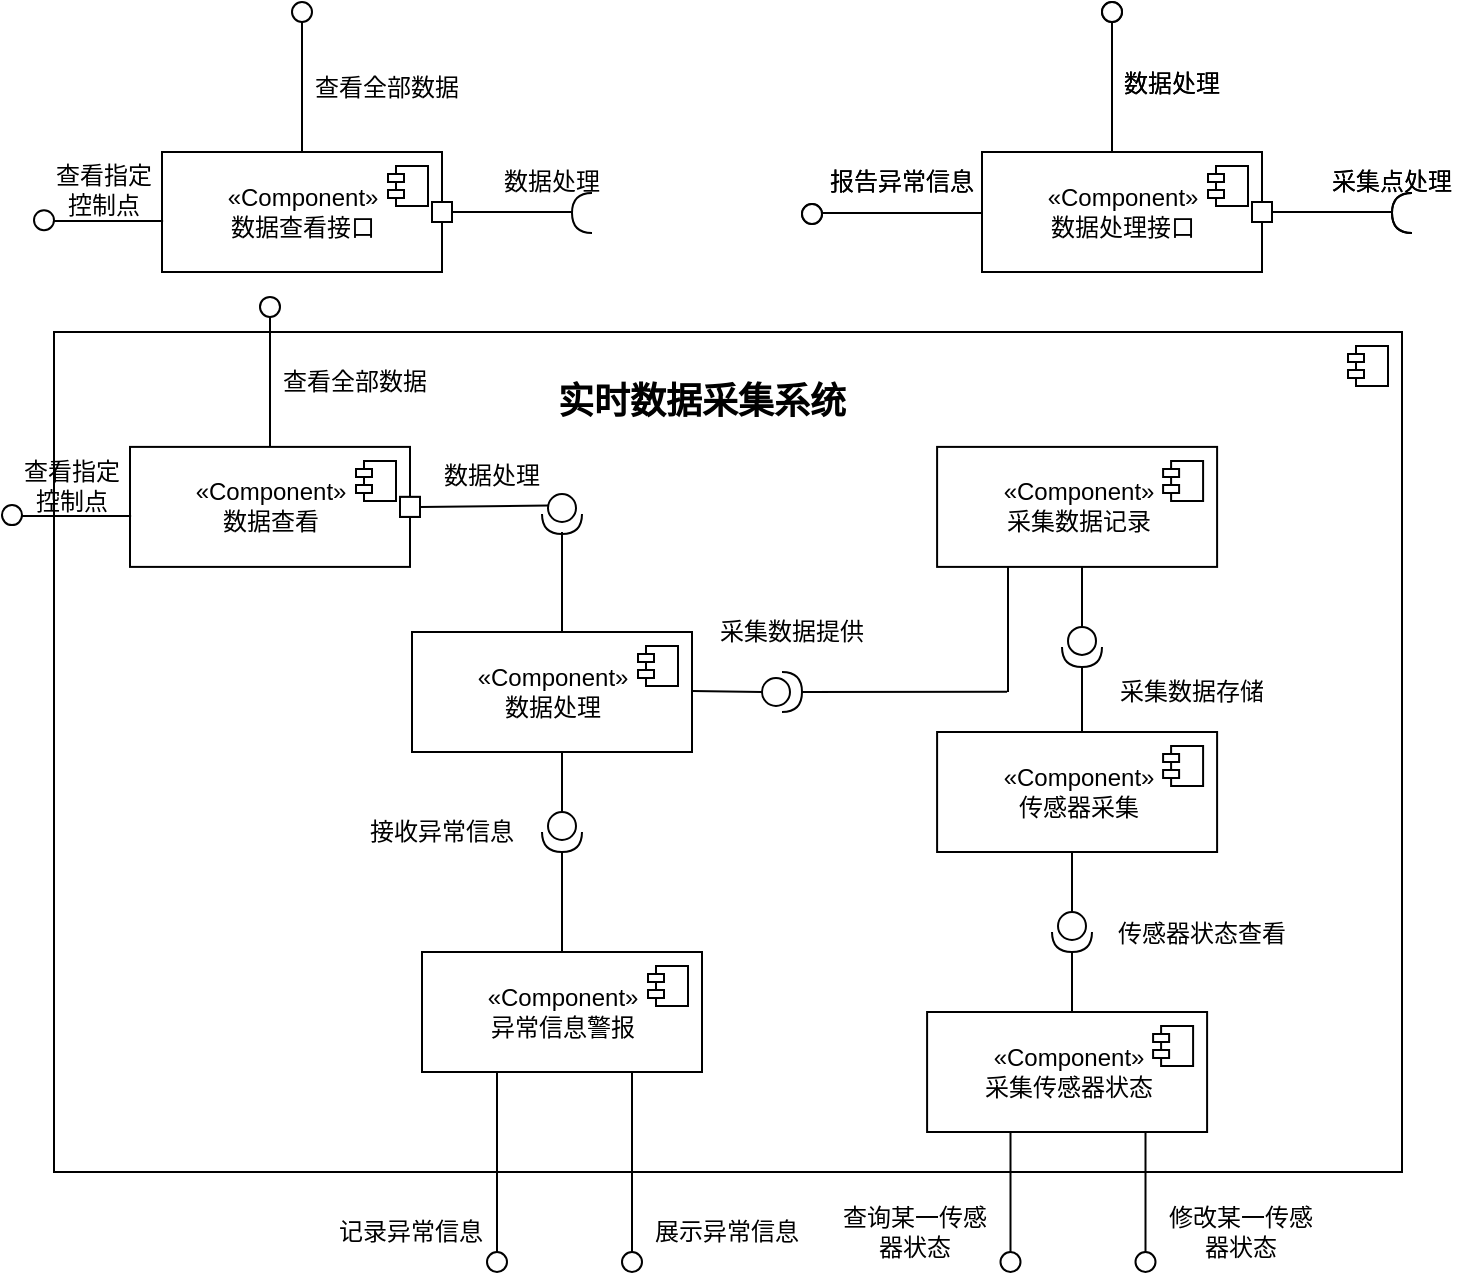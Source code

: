 <mxfile version="14.2.4" type="github">
  <diagram id="C5RBs43oDa-KdzZeNtuy" name="Page-1">
    <mxGraphModel dx="1250" dy="547" grid="1" gridSize="10" guides="1" tooltips="1" connect="1" arrows="1" fold="1" page="1" pageScale="1" pageWidth="827" pageHeight="1169" math="0" shadow="0">
      <root>
        <mxCell id="WIyWlLk6GJQsqaUBKTNV-0" />
        <mxCell id="WIyWlLk6GJQsqaUBKTNV-1" parent="WIyWlLk6GJQsqaUBKTNV-0" />
        <mxCell id="pySExn_BdIesOUWfmP66-116" value="" style="line;strokeWidth=1;direction=south;html=1;rotation=-90;" parent="WIyWlLk6GJQsqaUBKTNV-1" vertex="1">
          <mxGeometry x="467.55" y="348.45" width="10" height="84" as="geometry" />
        </mxCell>
        <mxCell id="pySExn_BdIesOUWfmP66-117" value="报告异常信息" style="text;html=1;strokeColor=none;fillColor=none;align=center;verticalAlign=middle;whiteSpace=wrap;rounded=0;" parent="WIyWlLk6GJQsqaUBKTNV-1" vertex="1">
          <mxGeometry x="430" y="365" width="80" height="20" as="geometry" />
        </mxCell>
        <mxCell id="pySExn_BdIesOUWfmP66-128" value="" style="ellipse;whiteSpace=wrap;html=1;aspect=fixed;" parent="WIyWlLk6GJQsqaUBKTNV-1" vertex="1">
          <mxGeometry x="420" y="386" width="10" height="10" as="geometry" />
        </mxCell>
        <mxCell id="pySExn_BdIesOUWfmP66-136" value="&lt;div&gt;«Component»&lt;/div&gt;&lt;div&gt;数据处理接口&lt;/div&gt;" style="html=1;dropTarget=0;" parent="WIyWlLk6GJQsqaUBKTNV-1" vertex="1">
          <mxGeometry x="510" y="360" width="140" height="60" as="geometry" />
        </mxCell>
        <mxCell id="pySExn_BdIesOUWfmP66-137" value="" style="shape=module;jettyWidth=8;jettyHeight=4;" parent="pySExn_BdIesOUWfmP66-136" vertex="1">
          <mxGeometry x="1" width="20" height="20" relative="1" as="geometry">
            <mxPoint x="-27" y="7" as="offset" />
          </mxGeometry>
        </mxCell>
        <mxCell id="pySExn_BdIesOUWfmP66-139" value="" style="rounded=0;orthogonalLoop=1;jettySize=auto;html=1;endArrow=none;endFill=0;exitX=1;exitY=0.5;exitDx=0;exitDy=0;" parent="WIyWlLk6GJQsqaUBKTNV-1" source="pySExn_BdIesOUWfmP66-148" edge="1">
          <mxGeometry relative="1" as="geometry">
            <mxPoint x="700" y="390" as="sourcePoint" />
            <mxPoint x="715" y="390" as="targetPoint" />
          </mxGeometry>
        </mxCell>
        <mxCell id="pySExn_BdIesOUWfmP66-144" value="" style="ellipse;whiteSpace=wrap;html=1;aspect=fixed;" parent="WIyWlLk6GJQsqaUBKTNV-1" vertex="1">
          <mxGeometry x="570" y="285" width="10" height="10" as="geometry" />
        </mxCell>
        <mxCell id="pySExn_BdIesOUWfmP66-145" value="" style="line;strokeWidth=1;direction=south;html=1;" parent="WIyWlLk6GJQsqaUBKTNV-1" vertex="1">
          <mxGeometry x="570" y="295" width="10" height="65" as="geometry" />
        </mxCell>
        <mxCell id="pySExn_BdIesOUWfmP66-146" value="数据处理" style="text;html=1;strokeColor=none;fillColor=none;align=center;verticalAlign=middle;whiteSpace=wrap;rounded=0;" parent="WIyWlLk6GJQsqaUBKTNV-1" vertex="1">
          <mxGeometry x="580" y="316" width="50" height="20" as="geometry" />
        </mxCell>
        <mxCell id="pySExn_BdIesOUWfmP66-148" value="" style="whiteSpace=wrap;html=1;aspect=fixed;" parent="WIyWlLk6GJQsqaUBKTNV-1" vertex="1">
          <mxGeometry x="645" y="385" width="10" height="10" as="geometry" />
        </mxCell>
        <mxCell id="pySExn_BdIesOUWfmP66-161" value="采集点处理" style="text;html=1;strokeColor=none;fillColor=none;align=center;verticalAlign=middle;whiteSpace=wrap;rounded=0;" parent="WIyWlLk6GJQsqaUBKTNV-1" vertex="1">
          <mxGeometry x="680" y="365" width="70" height="20" as="geometry" />
        </mxCell>
        <mxCell id="pySExn_BdIesOUWfmP66-230" value="" style="shape=requiredInterface;html=1;verticalLabelPosition=bottom;strokeWidth=1;rotation=-180;" parent="WIyWlLk6GJQsqaUBKTNV-1" vertex="1">
          <mxGeometry x="715" y="380.45" width="10" height="20" as="geometry" />
        </mxCell>
        <mxCell id="I0P7QlKz6FfL_2P3cEgi-0" value="" style="html=1;dropTarget=0;" vertex="1" parent="WIyWlLk6GJQsqaUBKTNV-1">
          <mxGeometry x="46" y="450" width="674" height="420" as="geometry" />
        </mxCell>
        <mxCell id="I0P7QlKz6FfL_2P3cEgi-1" value="" style="shape=module;jettyWidth=8;jettyHeight=4;" vertex="1" parent="I0P7QlKz6FfL_2P3cEgi-0">
          <mxGeometry x="1" width="20" height="20" relative="1" as="geometry">
            <mxPoint x="-27" y="7" as="offset" />
          </mxGeometry>
        </mxCell>
        <mxCell id="I0P7QlKz6FfL_2P3cEgi-2" value="&lt;font style=&quot;font-size: 13px&quot; size=&quot;1&quot;&gt;&lt;b style=&quot;font-size: 18px&quot;&gt;实时数据采集系统&lt;/b&gt;&lt;/font&gt;" style="text;html=1;strokeColor=none;fillColor=none;align=center;verticalAlign=middle;whiteSpace=wrap;rounded=0;" vertex="1" parent="WIyWlLk6GJQsqaUBKTNV-1">
          <mxGeometry x="290" y="460" width="160" height="50" as="geometry" />
        </mxCell>
        <mxCell id="I0P7QlKz6FfL_2P3cEgi-10" value="" style="line;strokeWidth=1;direction=south;html=1;rotation=-90;" vertex="1" parent="WIyWlLk6GJQsqaUBKTNV-1">
          <mxGeometry x="467.55" y="348.45" width="10" height="84" as="geometry" />
        </mxCell>
        <mxCell id="I0P7QlKz6FfL_2P3cEgi-11" value="报告异常信息" style="text;html=1;strokeColor=none;fillColor=none;align=center;verticalAlign=middle;whiteSpace=wrap;rounded=0;" vertex="1" parent="WIyWlLk6GJQsqaUBKTNV-1">
          <mxGeometry x="430" y="365" width="80" height="20" as="geometry" />
        </mxCell>
        <mxCell id="I0P7QlKz6FfL_2P3cEgi-12" value="" style="ellipse;whiteSpace=wrap;html=1;aspect=fixed;" vertex="1" parent="WIyWlLk6GJQsqaUBKTNV-1">
          <mxGeometry x="420" y="386" width="10" height="10" as="geometry" />
        </mxCell>
        <mxCell id="I0P7QlKz6FfL_2P3cEgi-14" value="&lt;div&gt;«Component»&lt;/div&gt;&lt;div&gt;数据处理接口&lt;/div&gt;" style="html=1;dropTarget=0;" vertex="1" parent="WIyWlLk6GJQsqaUBKTNV-1">
          <mxGeometry x="510" y="360" width="140" height="60" as="geometry" />
        </mxCell>
        <mxCell id="I0P7QlKz6FfL_2P3cEgi-15" value="" style="shape=module;jettyWidth=8;jettyHeight=4;" vertex="1" parent="I0P7QlKz6FfL_2P3cEgi-14">
          <mxGeometry x="1" width="20" height="20" relative="1" as="geometry">
            <mxPoint x="-27" y="7" as="offset" />
          </mxGeometry>
        </mxCell>
        <mxCell id="I0P7QlKz6FfL_2P3cEgi-16" value="" style="rounded=0;orthogonalLoop=1;jettySize=auto;html=1;endArrow=none;endFill=0;exitX=1;exitY=0.5;exitDx=0;exitDy=0;" edge="1" parent="WIyWlLk6GJQsqaUBKTNV-1" source="I0P7QlKz6FfL_2P3cEgi-20">
          <mxGeometry relative="1" as="geometry">
            <mxPoint x="700" y="390" as="sourcePoint" />
            <mxPoint x="715" y="390" as="targetPoint" />
          </mxGeometry>
        </mxCell>
        <mxCell id="I0P7QlKz6FfL_2P3cEgi-17" value="" style="ellipse;whiteSpace=wrap;html=1;aspect=fixed;" vertex="1" parent="WIyWlLk6GJQsqaUBKTNV-1">
          <mxGeometry x="570" y="285" width="10" height="10" as="geometry" />
        </mxCell>
        <mxCell id="I0P7QlKz6FfL_2P3cEgi-18" value="" style="line;strokeWidth=1;direction=south;html=1;" vertex="1" parent="WIyWlLk6GJQsqaUBKTNV-1">
          <mxGeometry x="570" y="295" width="10" height="65" as="geometry" />
        </mxCell>
        <mxCell id="I0P7QlKz6FfL_2P3cEgi-19" value="数据处理" style="text;html=1;strokeColor=none;fillColor=none;align=center;verticalAlign=middle;whiteSpace=wrap;rounded=0;" vertex="1" parent="WIyWlLk6GJQsqaUBKTNV-1">
          <mxGeometry x="580" y="316" width="50" height="20" as="geometry" />
        </mxCell>
        <mxCell id="I0P7QlKz6FfL_2P3cEgi-20" value="" style="whiteSpace=wrap;html=1;aspect=fixed;" vertex="1" parent="WIyWlLk6GJQsqaUBKTNV-1">
          <mxGeometry x="645" y="385" width="10" height="10" as="geometry" />
        </mxCell>
        <mxCell id="I0P7QlKz6FfL_2P3cEgi-21" value="采集点处理" style="text;html=1;strokeColor=none;fillColor=none;align=center;verticalAlign=middle;whiteSpace=wrap;rounded=0;" vertex="1" parent="WIyWlLk6GJQsqaUBKTNV-1">
          <mxGeometry x="680" y="365" width="70" height="20" as="geometry" />
        </mxCell>
        <mxCell id="I0P7QlKz6FfL_2P3cEgi-26" value="" style="shape=requiredInterface;html=1;verticalLabelPosition=bottom;strokeWidth=1;rotation=-180;" vertex="1" parent="WIyWlLk6GJQsqaUBKTNV-1">
          <mxGeometry x="715" y="380.45" width="10" height="20" as="geometry" />
        </mxCell>
        <mxCell id="I0P7QlKz6FfL_2P3cEgi-28" value="&lt;div&gt;«Component»&lt;/div&gt;&lt;div&gt;数据查看接口&lt;/div&gt;" style="html=1;dropTarget=0;" vertex="1" parent="WIyWlLk6GJQsqaUBKTNV-1">
          <mxGeometry x="100" y="360" width="140" height="60" as="geometry" />
        </mxCell>
        <mxCell id="I0P7QlKz6FfL_2P3cEgi-29" value="" style="shape=module;jettyWidth=8;jettyHeight=4;" vertex="1" parent="I0P7QlKz6FfL_2P3cEgi-28">
          <mxGeometry x="1" width="20" height="20" relative="1" as="geometry">
            <mxPoint x="-27" y="7" as="offset" />
          </mxGeometry>
        </mxCell>
        <mxCell id="I0P7QlKz6FfL_2P3cEgi-30" value="" style="rounded=0;orthogonalLoop=1;jettySize=auto;html=1;endArrow=none;endFill=0;exitX=1;exitY=0.5;exitDx=0;exitDy=0;" edge="1" parent="WIyWlLk6GJQsqaUBKTNV-1" source="I0P7QlKz6FfL_2P3cEgi-34">
          <mxGeometry relative="1" as="geometry">
            <mxPoint x="290" y="390" as="sourcePoint" />
            <mxPoint x="305" y="390" as="targetPoint" />
          </mxGeometry>
        </mxCell>
        <mxCell id="I0P7QlKz6FfL_2P3cEgi-31" value="" style="ellipse;whiteSpace=wrap;html=1;aspect=fixed;" vertex="1" parent="WIyWlLk6GJQsqaUBKTNV-1">
          <mxGeometry x="165" y="285" width="10" height="10" as="geometry" />
        </mxCell>
        <mxCell id="I0P7QlKz6FfL_2P3cEgi-32" value="" style="line;strokeWidth=1;direction=south;html=1;" vertex="1" parent="WIyWlLk6GJQsqaUBKTNV-1">
          <mxGeometry x="165" y="295" width="10" height="65" as="geometry" />
        </mxCell>
        <mxCell id="I0P7QlKz6FfL_2P3cEgi-33" value="查看全部数据" style="text;html=1;strokeColor=none;fillColor=none;align=center;verticalAlign=middle;whiteSpace=wrap;rounded=0;" vertex="1" parent="WIyWlLk6GJQsqaUBKTNV-1">
          <mxGeometry x="170" y="317.5" width="85" height="20" as="geometry" />
        </mxCell>
        <mxCell id="I0P7QlKz6FfL_2P3cEgi-34" value="" style="whiteSpace=wrap;html=1;aspect=fixed;" vertex="1" parent="WIyWlLk6GJQsqaUBKTNV-1">
          <mxGeometry x="235" y="385" width="10" height="10" as="geometry" />
        </mxCell>
        <mxCell id="I0P7QlKz6FfL_2P3cEgi-35" value="数据处理" style="text;html=1;strokeColor=none;fillColor=none;align=center;verticalAlign=middle;whiteSpace=wrap;rounded=0;" vertex="1" parent="WIyWlLk6GJQsqaUBKTNV-1">
          <mxGeometry x="270" y="365" width="50" height="20" as="geometry" />
        </mxCell>
        <mxCell id="I0P7QlKz6FfL_2P3cEgi-36" value="" style="line;strokeWidth=1;direction=south;html=1;rotation=-90;" vertex="1" parent="WIyWlLk6GJQsqaUBKTNV-1">
          <mxGeometry x="66" y="365" width="10" height="59.1" as="geometry" />
        </mxCell>
        <mxCell id="I0P7QlKz6FfL_2P3cEgi-37" value="查看指定控制点" style="text;html=1;strokeColor=none;fillColor=none;align=center;verticalAlign=middle;whiteSpace=wrap;rounded=0;" vertex="1" parent="WIyWlLk6GJQsqaUBKTNV-1">
          <mxGeometry x="46" y="369.1" width="50" height="20" as="geometry" />
        </mxCell>
        <mxCell id="I0P7QlKz6FfL_2P3cEgi-38" value="" style="ellipse;whiteSpace=wrap;html=1;aspect=fixed;" vertex="1" parent="WIyWlLk6GJQsqaUBKTNV-1">
          <mxGeometry x="36" y="389.1" width="10" height="10" as="geometry" />
        </mxCell>
        <mxCell id="I0P7QlKz6FfL_2P3cEgi-39" value="" style="shape=requiredInterface;html=1;verticalLabelPosition=bottom;strokeWidth=1;rotation=-180;" vertex="1" parent="WIyWlLk6GJQsqaUBKTNV-1">
          <mxGeometry x="305" y="380.45" width="10" height="20" as="geometry" />
        </mxCell>
        <mxCell id="I0P7QlKz6FfL_2P3cEgi-40" value="" style="whiteSpace=wrap;html=1;aspect=fixed;" vertex="1" parent="WIyWlLk6GJQsqaUBKTNV-1">
          <mxGeometry x="235" y="385" width="10" height="10" as="geometry" />
        </mxCell>
        <mxCell id="I0P7QlKz6FfL_2P3cEgi-41" value="&lt;div&gt;«Component»&lt;/div&gt;&lt;div&gt;数据查看&lt;/div&gt;" style="html=1;dropTarget=0;" vertex="1" parent="WIyWlLk6GJQsqaUBKTNV-1">
          <mxGeometry x="84" y="507.45" width="140" height="60" as="geometry" />
        </mxCell>
        <mxCell id="I0P7QlKz6FfL_2P3cEgi-42" value="" style="shape=module;jettyWidth=8;jettyHeight=4;" vertex="1" parent="I0P7QlKz6FfL_2P3cEgi-41">
          <mxGeometry x="1" width="20" height="20" relative="1" as="geometry">
            <mxPoint x="-27" y="7" as="offset" />
          </mxGeometry>
        </mxCell>
        <mxCell id="I0P7QlKz6FfL_2P3cEgi-43" value="" style="rounded=0;orthogonalLoop=1;jettySize=auto;html=1;endArrow=none;endFill=0;exitX=1;exitY=0.5;exitDx=0;exitDy=0;entryX=0.29;entryY=0.826;entryDx=0;entryDy=0;entryPerimeter=0;" edge="1" parent="WIyWlLk6GJQsqaUBKTNV-1" source="I0P7QlKz6FfL_2P3cEgi-47" target="I0P7QlKz6FfL_2P3cEgi-79">
          <mxGeometry relative="1" as="geometry">
            <mxPoint x="274" y="537.45" as="sourcePoint" />
            <mxPoint x="289" y="537.45" as="targetPoint" />
          </mxGeometry>
        </mxCell>
        <mxCell id="I0P7QlKz6FfL_2P3cEgi-44" value="" style="ellipse;whiteSpace=wrap;html=1;aspect=fixed;" vertex="1" parent="WIyWlLk6GJQsqaUBKTNV-1">
          <mxGeometry x="149" y="432.45" width="10" height="10" as="geometry" />
        </mxCell>
        <mxCell id="I0P7QlKz6FfL_2P3cEgi-45" value="" style="line;strokeWidth=1;direction=south;html=1;" vertex="1" parent="WIyWlLk6GJQsqaUBKTNV-1">
          <mxGeometry x="149" y="442.45" width="10" height="65" as="geometry" />
        </mxCell>
        <mxCell id="I0P7QlKz6FfL_2P3cEgi-46" value="查看全部数据" style="text;html=1;strokeColor=none;fillColor=none;align=center;verticalAlign=middle;whiteSpace=wrap;rounded=0;" vertex="1" parent="WIyWlLk6GJQsqaUBKTNV-1">
          <mxGeometry x="154" y="464.95" width="85" height="20" as="geometry" />
        </mxCell>
        <mxCell id="I0P7QlKz6FfL_2P3cEgi-47" value="" style="whiteSpace=wrap;html=1;aspect=fixed;" vertex="1" parent="WIyWlLk6GJQsqaUBKTNV-1">
          <mxGeometry x="219" y="532.45" width="10" height="10" as="geometry" />
        </mxCell>
        <mxCell id="I0P7QlKz6FfL_2P3cEgi-48" value="数据处理" style="text;html=1;strokeColor=none;fillColor=none;align=center;verticalAlign=middle;whiteSpace=wrap;rounded=0;" vertex="1" parent="WIyWlLk6GJQsqaUBKTNV-1">
          <mxGeometry x="240" y="512.45" width="50" height="20" as="geometry" />
        </mxCell>
        <mxCell id="I0P7QlKz6FfL_2P3cEgi-49" value="" style="line;strokeWidth=1;direction=south;html=1;rotation=-90;" vertex="1" parent="WIyWlLk6GJQsqaUBKTNV-1">
          <mxGeometry x="50" y="512.45" width="10" height="59.1" as="geometry" />
        </mxCell>
        <mxCell id="I0P7QlKz6FfL_2P3cEgi-50" value="查看指定控制点" style="text;html=1;strokeColor=none;fillColor=none;align=center;verticalAlign=middle;whiteSpace=wrap;rounded=0;" vertex="1" parent="WIyWlLk6GJQsqaUBKTNV-1">
          <mxGeometry x="30" y="516.55" width="50" height="20" as="geometry" />
        </mxCell>
        <mxCell id="I0P7QlKz6FfL_2P3cEgi-51" value="" style="ellipse;whiteSpace=wrap;html=1;aspect=fixed;" vertex="1" parent="WIyWlLk6GJQsqaUBKTNV-1">
          <mxGeometry x="20" y="536.55" width="10" height="10" as="geometry" />
        </mxCell>
        <mxCell id="I0P7QlKz6FfL_2P3cEgi-53" value="" style="whiteSpace=wrap;html=1;aspect=fixed;" vertex="1" parent="WIyWlLk6GJQsqaUBKTNV-1">
          <mxGeometry x="219" y="532.45" width="10" height="10" as="geometry" />
        </mxCell>
        <mxCell id="I0P7QlKz6FfL_2P3cEgi-59" value="" style="rounded=0;orthogonalLoop=1;jettySize=auto;html=1;endArrow=none;endFill=0;exitX=1;exitY=0.5;exitDx=0;exitDy=0;" edge="1" parent="WIyWlLk6GJQsqaUBKTNV-1">
          <mxGeometry relative="1" as="geometry">
            <mxPoint x="365" y="629.5" as="sourcePoint" />
            <mxPoint x="400" y="630" as="targetPoint" />
          </mxGeometry>
        </mxCell>
        <mxCell id="I0P7QlKz6FfL_2P3cEgi-67" value="接收异常信息" style="text;html=1;strokeColor=none;fillColor=none;align=center;verticalAlign=middle;whiteSpace=wrap;rounded=0;" vertex="1" parent="WIyWlLk6GJQsqaUBKTNV-1">
          <mxGeometry x="200" y="690" width="80" height="20" as="geometry" />
        </mxCell>
        <mxCell id="I0P7QlKz6FfL_2P3cEgi-69" value="&lt;div&gt;«Component»&lt;/div&gt;&lt;div&gt;数据处理&lt;/div&gt;" style="html=1;dropTarget=0;" vertex="1" parent="WIyWlLk6GJQsqaUBKTNV-1">
          <mxGeometry x="225" y="600" width="140" height="60" as="geometry" />
        </mxCell>
        <mxCell id="I0P7QlKz6FfL_2P3cEgi-70" value="" style="shape=module;jettyWidth=8;jettyHeight=4;" vertex="1" parent="I0P7QlKz6FfL_2P3cEgi-69">
          <mxGeometry x="1" width="20" height="20" relative="1" as="geometry">
            <mxPoint x="-27" y="7" as="offset" />
          </mxGeometry>
        </mxCell>
        <mxCell id="I0P7QlKz6FfL_2P3cEgi-76" value="采集数据提供" style="text;html=1;strokeColor=none;fillColor=none;align=center;verticalAlign=middle;whiteSpace=wrap;rounded=0;" vertex="1" parent="WIyWlLk6GJQsqaUBKTNV-1">
          <mxGeometry x="370" y="590" width="90" height="20" as="geometry" />
        </mxCell>
        <mxCell id="I0P7QlKz6FfL_2P3cEgi-79" value="" style="shape=providedRequiredInterface;html=1;verticalLabelPosition=bottom;rotation=90;" vertex="1" parent="WIyWlLk6GJQsqaUBKTNV-1">
          <mxGeometry x="290" y="531" width="20" height="20" as="geometry" />
        </mxCell>
        <mxCell id="I0P7QlKz6FfL_2P3cEgi-85" value="" style="shape=providedRequiredInterface;html=1;verticalLabelPosition=bottom;rotation=90;" vertex="1" parent="WIyWlLk6GJQsqaUBKTNV-1">
          <mxGeometry x="290" y="690" width="20" height="20" as="geometry" />
        </mxCell>
        <mxCell id="I0P7QlKz6FfL_2P3cEgi-88" value="&lt;div&gt;«Component»&lt;/div&gt;&lt;div&gt;异常信息警报&lt;br&gt;&lt;/div&gt;" style="html=1;dropTarget=0;" vertex="1" parent="WIyWlLk6GJQsqaUBKTNV-1">
          <mxGeometry x="230" y="760" width="140" height="60" as="geometry" />
        </mxCell>
        <mxCell id="I0P7QlKz6FfL_2P3cEgi-89" value="" style="shape=module;jettyWidth=8;jettyHeight=4;" vertex="1" parent="I0P7QlKz6FfL_2P3cEgi-88">
          <mxGeometry x="1" width="20" height="20" relative="1" as="geometry">
            <mxPoint x="-27" y="7" as="offset" />
          </mxGeometry>
        </mxCell>
        <mxCell id="I0P7QlKz6FfL_2P3cEgi-94" value="" style="line;strokeWidth=1;direction=south;html=1;" vertex="1" parent="WIyWlLk6GJQsqaUBKTNV-1">
          <mxGeometry x="295" y="550" width="10" height="50" as="geometry" />
        </mxCell>
        <mxCell id="I0P7QlKz6FfL_2P3cEgi-95" value="" style="line;strokeWidth=1;direction=south;html=1;" vertex="1" parent="WIyWlLk6GJQsqaUBKTNV-1">
          <mxGeometry x="295" y="660" width="10" height="30" as="geometry" />
        </mxCell>
        <mxCell id="I0P7QlKz6FfL_2P3cEgi-96" value="" style="line;strokeWidth=1;direction=south;html=1;" vertex="1" parent="WIyWlLk6GJQsqaUBKTNV-1">
          <mxGeometry x="295" y="710" width="10" height="50" as="geometry" />
        </mxCell>
        <mxCell id="I0P7QlKz6FfL_2P3cEgi-97" value="" style="line;strokeWidth=1;direction=south;html=1;" vertex="1" parent="WIyWlLk6GJQsqaUBKTNV-1">
          <mxGeometry x="330" y="820" width="10" height="90" as="geometry" />
        </mxCell>
        <mxCell id="I0P7QlKz6FfL_2P3cEgi-100" value="" style="ellipse;whiteSpace=wrap;html=1;aspect=fixed;" vertex="1" parent="WIyWlLk6GJQsqaUBKTNV-1">
          <mxGeometry x="330" y="910" width="10" height="10" as="geometry" />
        </mxCell>
        <mxCell id="I0P7QlKz6FfL_2P3cEgi-101" value="展示异常信息" style="text;html=1;strokeColor=none;fillColor=none;align=center;verticalAlign=middle;whiteSpace=wrap;rounded=0;" vertex="1" parent="WIyWlLk6GJQsqaUBKTNV-1">
          <mxGeometry x="340" y="890" width="85" height="20" as="geometry" />
        </mxCell>
        <mxCell id="I0P7QlKz6FfL_2P3cEgi-106" value="" style="line;strokeWidth=1;direction=south;html=1;" vertex="1" parent="WIyWlLk6GJQsqaUBKTNV-1">
          <mxGeometry x="262.5" y="820" width="10" height="90" as="geometry" />
        </mxCell>
        <mxCell id="I0P7QlKz6FfL_2P3cEgi-107" value="记录异常信息" style="text;html=1;strokeColor=none;fillColor=none;align=center;verticalAlign=middle;whiteSpace=wrap;rounded=0;" vertex="1" parent="WIyWlLk6GJQsqaUBKTNV-1">
          <mxGeometry x="181.5" y="890" width="85" height="20" as="geometry" />
        </mxCell>
        <mxCell id="I0P7QlKz6FfL_2P3cEgi-109" value="" style="ellipse;whiteSpace=wrap;html=1;aspect=fixed;" vertex="1" parent="WIyWlLk6GJQsqaUBKTNV-1">
          <mxGeometry x="262.5" y="910" width="10" height="10" as="geometry" />
        </mxCell>
        <mxCell id="I0P7QlKz6FfL_2P3cEgi-110" value="&lt;div&gt;«Component»&lt;/div&gt;&lt;div&gt;传感器采集&lt;/div&gt;" style="html=1;dropTarget=0;" vertex="1" parent="WIyWlLk6GJQsqaUBKTNV-1">
          <mxGeometry x="487.55" y="650" width="140" height="60" as="geometry" />
        </mxCell>
        <mxCell id="I0P7QlKz6FfL_2P3cEgi-111" value="" style="shape=module;jettyWidth=8;jettyHeight=4;" vertex="1" parent="I0P7QlKz6FfL_2P3cEgi-110">
          <mxGeometry x="1" width="20" height="20" relative="1" as="geometry">
            <mxPoint x="-27" y="7" as="offset" />
          </mxGeometry>
        </mxCell>
        <mxCell id="I0P7QlKz6FfL_2P3cEgi-113" value="&lt;div&gt;«Component»&lt;/div&gt;&lt;div&gt;采集数据记录&lt;/div&gt;" style="html=1;dropTarget=0;" vertex="1" parent="WIyWlLk6GJQsqaUBKTNV-1">
          <mxGeometry x="487.55" y="507.45" width="140" height="60" as="geometry" />
        </mxCell>
        <mxCell id="I0P7QlKz6FfL_2P3cEgi-114" value="" style="shape=module;jettyWidth=8;jettyHeight=4;" vertex="1" parent="I0P7QlKz6FfL_2P3cEgi-113">
          <mxGeometry x="1" width="20" height="20" relative="1" as="geometry">
            <mxPoint x="-27" y="7" as="offset" />
          </mxGeometry>
        </mxCell>
        <mxCell id="I0P7QlKz6FfL_2P3cEgi-115" value="" style="shape=providedRequiredInterface;html=1;verticalLabelPosition=bottom;rotation=0;" vertex="1" parent="WIyWlLk6GJQsqaUBKTNV-1">
          <mxGeometry x="400" y="620" width="20" height="20" as="geometry" />
        </mxCell>
        <mxCell id="I0P7QlKz6FfL_2P3cEgi-118" value="采集数据存储" style="text;html=1;strokeColor=none;fillColor=none;align=center;verticalAlign=middle;whiteSpace=wrap;rounded=0;" vertex="1" parent="WIyWlLk6GJQsqaUBKTNV-1">
          <mxGeometry x="575" y="620" width="80" height="20" as="geometry" />
        </mxCell>
        <mxCell id="I0P7QlKz6FfL_2P3cEgi-119" value="" style="shape=providedRequiredInterface;html=1;verticalLabelPosition=bottom;rotation=90;" vertex="1" parent="WIyWlLk6GJQsqaUBKTNV-1">
          <mxGeometry x="550" y="597.45" width="20" height="20" as="geometry" />
        </mxCell>
        <mxCell id="I0P7QlKz6FfL_2P3cEgi-130" style="edgeStyle=orthogonalEdgeStyle;rounded=0;orthogonalLoop=1;jettySize=auto;html=1;exitX=1;exitY=0.5;exitDx=0;exitDy=0;exitPerimeter=0;entryX=1;entryY=0.5;entryDx=0;entryDy=0;entryPerimeter=0;" edge="1" parent="WIyWlLk6GJQsqaUBKTNV-1" source="I0P7QlKz6FfL_2P3cEgi-120" target="I0P7QlKz6FfL_2P3cEgi-120">
          <mxGeometry relative="1" as="geometry">
            <mxPoint x="523.056" y="627.333" as="targetPoint" />
            <Array as="points" />
          </mxGeometry>
        </mxCell>
        <mxCell id="I0P7QlKz6FfL_2P3cEgi-120" value="" style="line;strokeWidth=1;direction=south;html=1;" vertex="1" parent="WIyWlLk6GJQsqaUBKTNV-1">
          <mxGeometry x="518" y="567.45" width="10" height="62.55" as="geometry" />
        </mxCell>
        <mxCell id="I0P7QlKz6FfL_2P3cEgi-121" value="" style="line;strokeWidth=1;direction=south;html=1;" vertex="1" parent="WIyWlLk6GJQsqaUBKTNV-1">
          <mxGeometry x="555" y="617.45" width="10" height="32.55" as="geometry" />
        </mxCell>
        <mxCell id="I0P7QlKz6FfL_2P3cEgi-124" value="" style="rounded=0;orthogonalLoop=1;jettySize=auto;html=1;endArrow=none;endFill=0;exitX=1;exitY=0.5;exitDx=0;exitDy=0;exitPerimeter=0;" edge="1" parent="WIyWlLk6GJQsqaUBKTNV-1" source="I0P7QlKz6FfL_2P3cEgi-115">
          <mxGeometry relative="1" as="geometry">
            <mxPoint x="487.55" y="629.66" as="sourcePoint" />
            <mxPoint x="522.55" y="629.91" as="targetPoint" />
          </mxGeometry>
        </mxCell>
        <mxCell id="I0P7QlKz6FfL_2P3cEgi-125" value="" style="line;strokeWidth=1;direction=south;html=1;" vertex="1" parent="WIyWlLk6GJQsqaUBKTNV-1">
          <mxGeometry x="555" y="567.45" width="10" height="30" as="geometry" />
        </mxCell>
        <mxCell id="I0P7QlKz6FfL_2P3cEgi-132" value="&lt;div&gt;«Component»&lt;/div&gt;&lt;div&gt;采集传感器状态&lt;br&gt;&lt;/div&gt;" style="html=1;dropTarget=0;" vertex="1" parent="WIyWlLk6GJQsqaUBKTNV-1">
          <mxGeometry x="482.55" y="790" width="140" height="60" as="geometry" />
        </mxCell>
        <mxCell id="I0P7QlKz6FfL_2P3cEgi-133" value="" style="shape=module;jettyWidth=8;jettyHeight=4;" vertex="1" parent="I0P7QlKz6FfL_2P3cEgi-132">
          <mxGeometry x="1" width="20" height="20" relative="1" as="geometry">
            <mxPoint x="-27" y="7" as="offset" />
          </mxGeometry>
        </mxCell>
        <mxCell id="I0P7QlKz6FfL_2P3cEgi-134" value="&lt;div&gt;传感器状态查看&lt;/div&gt;" style="text;html=1;strokeColor=none;fillColor=none;align=center;verticalAlign=middle;whiteSpace=wrap;rounded=0;" vertex="1" parent="WIyWlLk6GJQsqaUBKTNV-1">
          <mxGeometry x="570" y="742.55" width="100" height="17.45" as="geometry" />
        </mxCell>
        <mxCell id="I0P7QlKz6FfL_2P3cEgi-135" value="" style="shape=providedRequiredInterface;html=1;verticalLabelPosition=bottom;rotation=90;" vertex="1" parent="WIyWlLk6GJQsqaUBKTNV-1">
          <mxGeometry x="545" y="740" width="20" height="20" as="geometry" />
        </mxCell>
        <mxCell id="I0P7QlKz6FfL_2P3cEgi-136" style="edgeStyle=orthogonalEdgeStyle;rounded=0;orthogonalLoop=1;jettySize=auto;html=1;exitX=1;exitY=0.5;exitDx=0;exitDy=0;exitPerimeter=0;entryX=1;entryY=0.5;entryDx=0;entryDy=0;entryPerimeter=0;" edge="1" parent="WIyWlLk6GJQsqaUBKTNV-1">
          <mxGeometry relative="1" as="geometry">
            <mxPoint x="518.0" y="752.55" as="targetPoint" />
            <mxPoint x="518.0" y="752.55" as="sourcePoint" />
            <Array as="points" />
          </mxGeometry>
        </mxCell>
        <mxCell id="I0P7QlKz6FfL_2P3cEgi-137" value="" style="line;strokeWidth=1;direction=south;html=1;" vertex="1" parent="WIyWlLk6GJQsqaUBKTNV-1">
          <mxGeometry x="550" y="760" width="10" height="30" as="geometry" />
        </mxCell>
        <mxCell id="I0P7QlKz6FfL_2P3cEgi-138" value="" style="line;strokeWidth=1;direction=south;html=1;" vertex="1" parent="WIyWlLk6GJQsqaUBKTNV-1">
          <mxGeometry x="550" y="710" width="10" height="30" as="geometry" />
        </mxCell>
        <mxCell id="I0P7QlKz6FfL_2P3cEgi-139" value="" style="line;strokeWidth=1;direction=south;html=1;" vertex="1" parent="WIyWlLk6GJQsqaUBKTNV-1">
          <mxGeometry x="586.75" y="850" width="10" height="60" as="geometry" />
        </mxCell>
        <mxCell id="I0P7QlKz6FfL_2P3cEgi-140" value="" style="ellipse;whiteSpace=wrap;html=1;aspect=fixed;" vertex="1" parent="WIyWlLk6GJQsqaUBKTNV-1">
          <mxGeometry x="586.75" y="910" width="10" height="10" as="geometry" />
        </mxCell>
        <mxCell id="I0P7QlKz6FfL_2P3cEgi-141" value="修改某一传感器状态" style="text;html=1;strokeColor=none;fillColor=none;align=center;verticalAlign=middle;whiteSpace=wrap;rounded=0;" vertex="1" parent="WIyWlLk6GJQsqaUBKTNV-1">
          <mxGeometry x="596.75" y="890" width="85" height="20" as="geometry" />
        </mxCell>
        <mxCell id="I0P7QlKz6FfL_2P3cEgi-142" value="" style="line;strokeWidth=1;direction=south;html=1;" vertex="1" parent="WIyWlLk6GJQsqaUBKTNV-1">
          <mxGeometry x="519.25" y="850" width="10" height="60" as="geometry" />
        </mxCell>
        <mxCell id="I0P7QlKz6FfL_2P3cEgi-143" value="查询某一传感器状态" style="text;html=1;strokeColor=none;fillColor=none;align=center;verticalAlign=middle;whiteSpace=wrap;rounded=0;" vertex="1" parent="WIyWlLk6GJQsqaUBKTNV-1">
          <mxGeometry x="434.25" y="890" width="85" height="20" as="geometry" />
        </mxCell>
        <mxCell id="I0P7QlKz6FfL_2P3cEgi-144" value="" style="ellipse;whiteSpace=wrap;html=1;aspect=fixed;" vertex="1" parent="WIyWlLk6GJQsqaUBKTNV-1">
          <mxGeometry x="519.25" y="910" width="10" height="10" as="geometry" />
        </mxCell>
      </root>
    </mxGraphModel>
  </diagram>
</mxfile>
